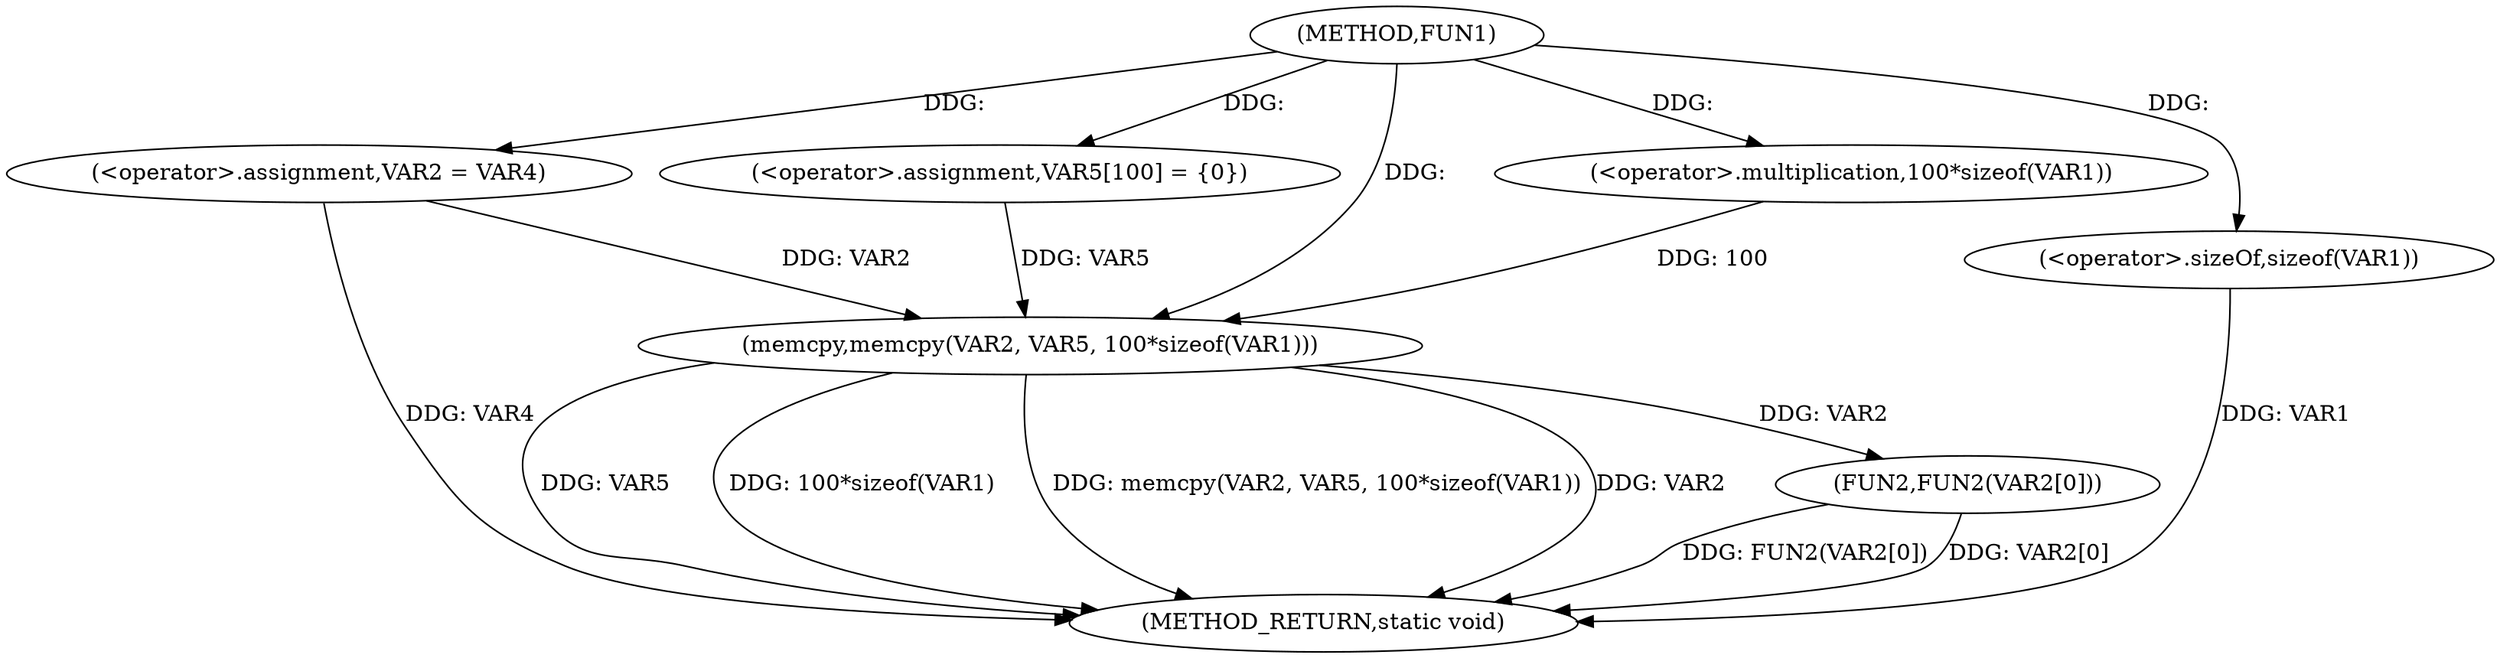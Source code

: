 digraph FUN1 {  
"1000100" [label = "(METHOD,FUN1)" ]
"1000123" [label = "(METHOD_RETURN,static void)" ]
"1000105" [label = "(<operator>.assignment,VAR2 = VAR4)" ]
"1000110" [label = "(<operator>.assignment,VAR5[100] = {0})" ]
"1000112" [label = "(memcpy,memcpy(VAR2, VAR5, 100*sizeof(VAR1)))" ]
"1000115" [label = "(<operator>.multiplication,100*sizeof(VAR1))" ]
"1000117" [label = "(<operator>.sizeOf,sizeof(VAR1))" ]
"1000119" [label = "(FUN2,FUN2(VAR2[0]))" ]
  "1000105" -> "1000123"  [ label = "DDG: VAR4"] 
  "1000112" -> "1000123"  [ label = "DDG: VAR5"] 
  "1000112" -> "1000123"  [ label = "DDG: 100*sizeof(VAR1)"] 
  "1000117" -> "1000123"  [ label = "DDG: VAR1"] 
  "1000112" -> "1000123"  [ label = "DDG: memcpy(VAR2, VAR5, 100*sizeof(VAR1))"] 
  "1000119" -> "1000123"  [ label = "DDG: FUN2(VAR2[0])"] 
  "1000112" -> "1000123"  [ label = "DDG: VAR2"] 
  "1000119" -> "1000123"  [ label = "DDG: VAR2[0]"] 
  "1000100" -> "1000105"  [ label = "DDG: "] 
  "1000100" -> "1000110"  [ label = "DDG: "] 
  "1000105" -> "1000112"  [ label = "DDG: VAR2"] 
  "1000100" -> "1000112"  [ label = "DDG: "] 
  "1000110" -> "1000112"  [ label = "DDG: VAR5"] 
  "1000115" -> "1000112"  [ label = "DDG: 100"] 
  "1000100" -> "1000115"  [ label = "DDG: "] 
  "1000100" -> "1000117"  [ label = "DDG: "] 
  "1000112" -> "1000119"  [ label = "DDG: VAR2"] 
}
